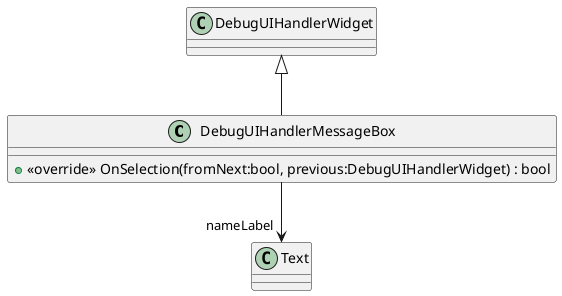 @startuml
class DebugUIHandlerMessageBox {
    + <<override>> OnSelection(fromNext:bool, previous:DebugUIHandlerWidget) : bool
}
DebugUIHandlerWidget <|-- DebugUIHandlerMessageBox
DebugUIHandlerMessageBox --> "nameLabel" Text
@enduml
